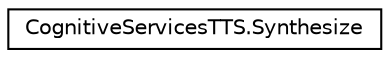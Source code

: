digraph "Graphical Class Hierarchy"
{
 // LATEX_PDF_SIZE
  edge [fontname="Helvetica",fontsize="10",labelfontname="Helvetica",labelfontsize="10"];
  node [fontname="Helvetica",fontsize="10",shape=record];
  rankdir="LR";
  Node0 [label="CognitiveServicesTTS.Synthesize",height=0.2,width=0.4,color="black", fillcolor="white", style="filled",URL="$class_cognitive_services_t_t_s_1_1_synthesize.html",tooltip="Sample synthesize request"];
}
